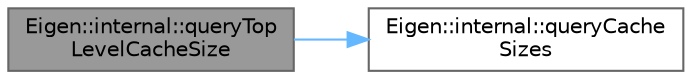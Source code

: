 digraph "Eigen::internal::queryTopLevelCacheSize"
{
 // LATEX_PDF_SIZE
  bgcolor="transparent";
  edge [fontname=Helvetica,fontsize=10,labelfontname=Helvetica,labelfontsize=10];
  node [fontname=Helvetica,fontsize=10,shape=box,height=0.2,width=0.4];
  rankdir="LR";
  Node1 [id="Node000001",label="Eigen::internal::queryTop\lLevelCacheSize",height=0.2,width=0.4,color="gray40", fillcolor="grey60", style="filled", fontcolor="black",tooltip=" "];
  Node1 -> Node2 [id="edge1_Node000001_Node000002",color="steelblue1",style="solid",tooltip=" "];
  Node2 [id="Node000002",label="Eigen::internal::queryCache\lSizes",height=0.2,width=0.4,color="grey40", fillcolor="white", style="filled",URL="$namespace_eigen_1_1internal.html#a3a3f70166790e15844d6b9804f84f952",tooltip=" "];
}
